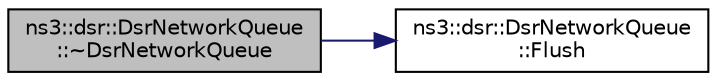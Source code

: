 digraph "ns3::dsr::DsrNetworkQueue::~DsrNetworkQueue"
{
  edge [fontname="Helvetica",fontsize="10",labelfontname="Helvetica",labelfontsize="10"];
  node [fontname="Helvetica",fontsize="10",shape=record];
  rankdir="LR";
  Node1 [label="ns3::dsr::DsrNetworkQueue\l::~DsrNetworkQueue",height=0.2,width=0.4,color="black", fillcolor="grey75", style="filled", fontcolor="black"];
  Node1 -> Node2 [color="midnightblue",fontsize="10",style="solid"];
  Node2 [label="ns3::dsr::DsrNetworkQueue\l::Flush",height=0.2,width=0.4,color="black", fillcolor="white", style="filled",URL="$dd/dad/classns3_1_1dsr_1_1DsrNetworkQueue.html#aed9e821b632a9c71d2d33948dfa2f5d8"];
}
